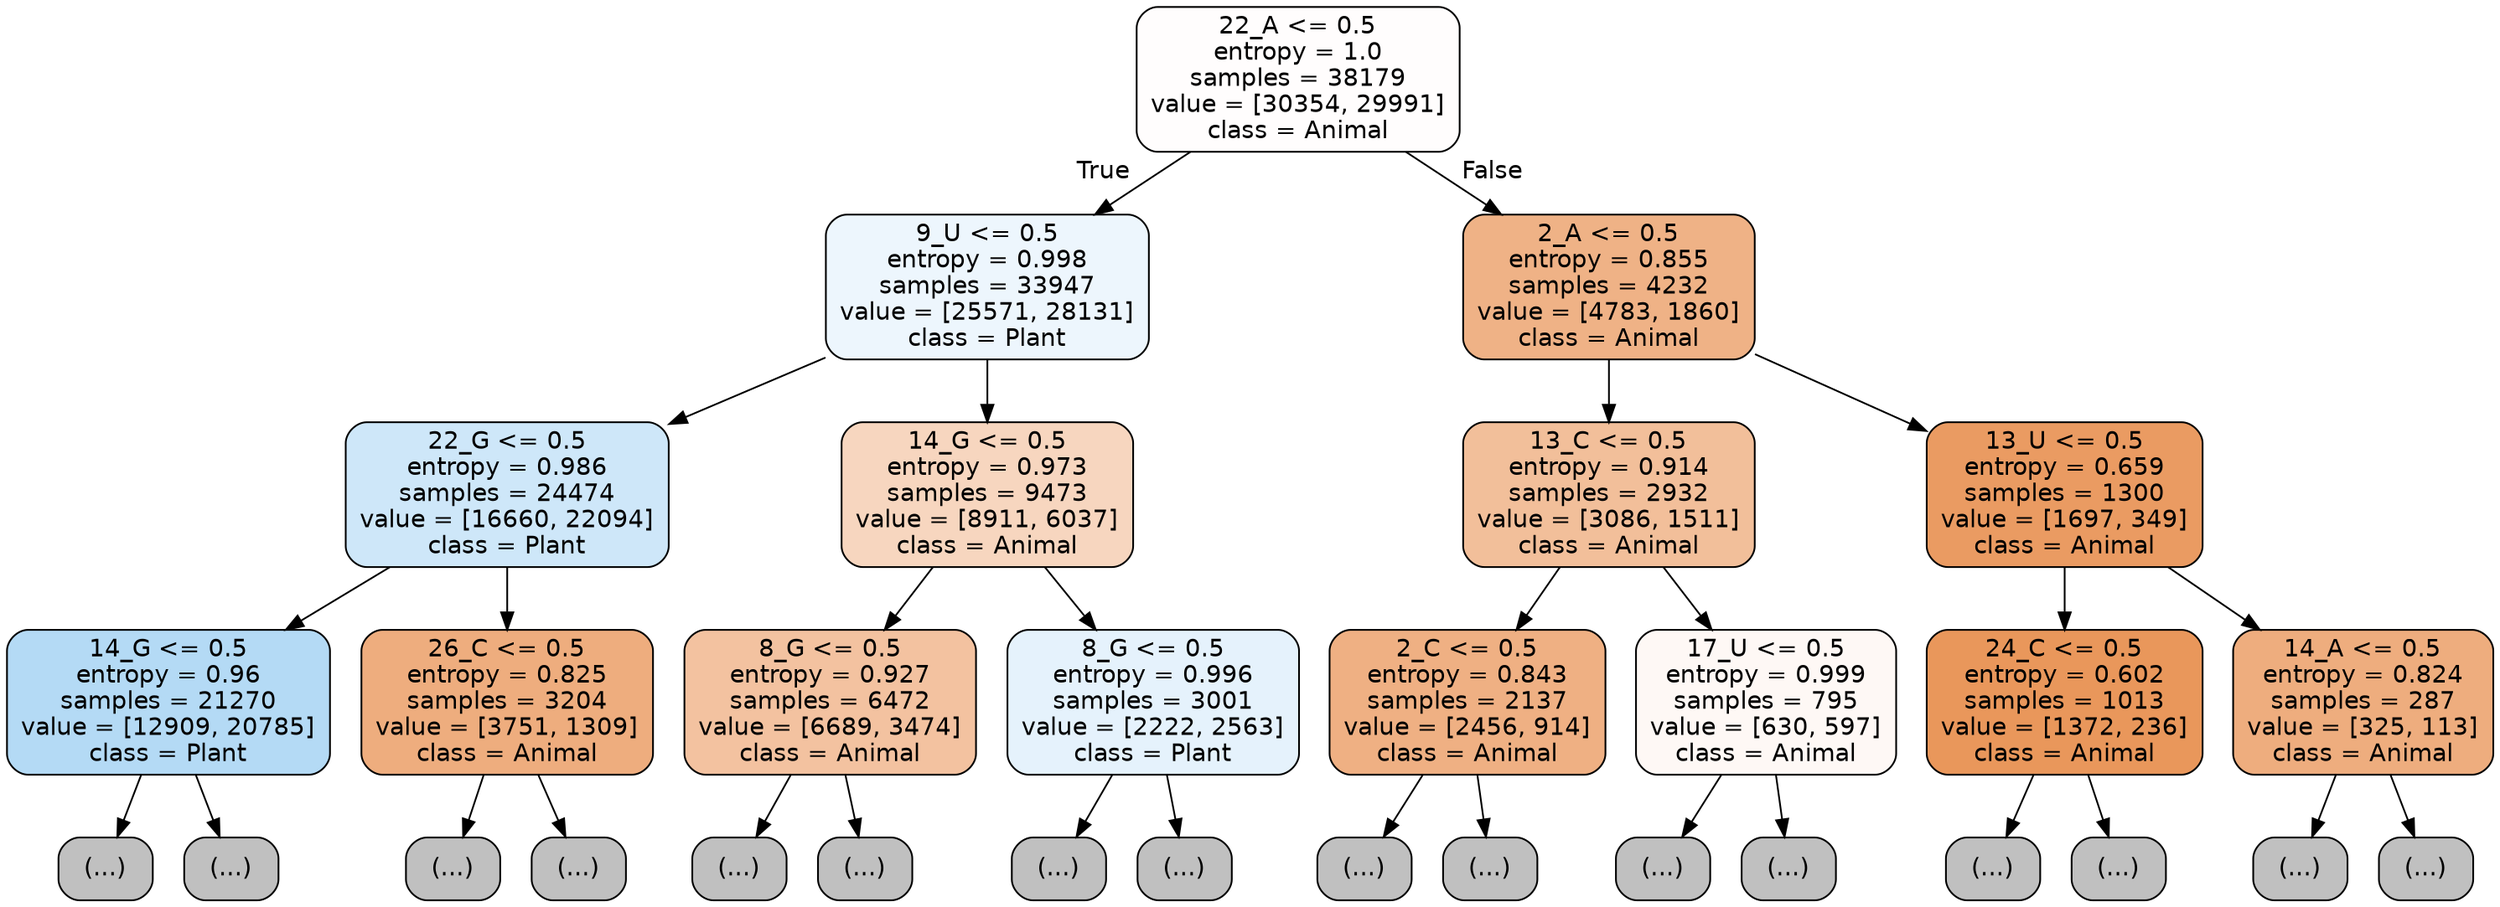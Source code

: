 digraph Tree {
node [shape=box, style="filled, rounded", color="black", fontname="helvetica"] ;
edge [fontname="helvetica"] ;
0 [label="22_A <= 0.5\nentropy = 1.0\nsamples = 38179\nvalue = [30354, 29991]\nclass = Animal", fillcolor="#fffdfd"] ;
1 [label="9_U <= 0.5\nentropy = 0.998\nsamples = 33947\nvalue = [25571, 28131]\nclass = Plant", fillcolor="#edf6fd"] ;
0 -> 1 [labeldistance=2.5, labelangle=45, headlabel="True"] ;
2 [label="22_G <= 0.5\nentropy = 0.986\nsamples = 24474\nvalue = [16660, 22094]\nclass = Plant", fillcolor="#cee7f9"] ;
1 -> 2 ;
3 [label="14_G <= 0.5\nentropy = 0.96\nsamples = 21270\nvalue = [12909, 20785]\nclass = Plant", fillcolor="#b4daf5"] ;
2 -> 3 ;
4 [label="(...)", fillcolor="#C0C0C0"] ;
3 -> 4 ;
6821 [label="(...)", fillcolor="#C0C0C0"] ;
3 -> 6821 ;
9224 [label="26_C <= 0.5\nentropy = 0.825\nsamples = 3204\nvalue = [3751, 1309]\nclass = Animal", fillcolor="#eead7e"] ;
2 -> 9224 ;
9225 [label="(...)", fillcolor="#C0C0C0"] ;
9224 -> 9225 ;
10606 [label="(...)", fillcolor="#C0C0C0"] ;
9224 -> 10606 ;
10623 [label="14_G <= 0.5\nentropy = 0.973\nsamples = 9473\nvalue = [8911, 6037]\nclass = Animal", fillcolor="#f7d6bf"] ;
1 -> 10623 ;
10624 [label="8_G <= 0.5\nentropy = 0.927\nsamples = 6472\nvalue = [6689, 3474]\nclass = Animal", fillcolor="#f3c2a0"] ;
10623 -> 10624 ;
10625 [label="(...)", fillcolor="#C0C0C0"] ;
10624 -> 10625 ;
12988 [label="(...)", fillcolor="#C0C0C0"] ;
10624 -> 12988 ;
13765 [label="8_G <= 0.5\nentropy = 0.996\nsamples = 3001\nvalue = [2222, 2563]\nclass = Plant", fillcolor="#e5f2fc"] ;
10623 -> 13765 ;
13766 [label="(...)", fillcolor="#C0C0C0"] ;
13765 -> 13766 ;
14531 [label="(...)", fillcolor="#C0C0C0"] ;
13765 -> 14531 ;
14792 [label="2_A <= 0.5\nentropy = 0.855\nsamples = 4232\nvalue = [4783, 1860]\nclass = Animal", fillcolor="#efb286"] ;
0 -> 14792 [labeldistance=2.5, labelangle=-45, headlabel="False"] ;
14793 [label="13_C <= 0.5\nentropy = 0.914\nsamples = 2932\nvalue = [3086, 1511]\nclass = Animal", fillcolor="#f2bf9a"] ;
14792 -> 14793 ;
14794 [label="2_C <= 0.5\nentropy = 0.843\nsamples = 2137\nvalue = [2456, 914]\nclass = Animal", fillcolor="#efb083"] ;
14793 -> 14794 ;
14795 [label="(...)", fillcolor="#C0C0C0"] ;
14794 -> 14795 ;
15590 [label="(...)", fillcolor="#C0C0C0"] ;
14794 -> 15590 ;
15901 [label="17_U <= 0.5\nentropy = 0.999\nsamples = 795\nvalue = [630, 597]\nclass = Animal", fillcolor="#fef8f5"] ;
14793 -> 15901 ;
15902 [label="(...)", fillcolor="#C0C0C0"] ;
15901 -> 15902 ;
16129 [label="(...)", fillcolor="#C0C0C0"] ;
15901 -> 16129 ;
16230 [label="13_U <= 0.5\nentropy = 0.659\nsamples = 1300\nvalue = [1697, 349]\nclass = Animal", fillcolor="#ea9b62"] ;
14792 -> 16230 ;
16231 [label="24_C <= 0.5\nentropy = 0.602\nsamples = 1013\nvalue = [1372, 236]\nclass = Animal", fillcolor="#e9975b"] ;
16230 -> 16231 ;
16232 [label="(...)", fillcolor="#C0C0C0"] ;
16231 -> 16232 ;
16547 [label="(...)", fillcolor="#C0C0C0"] ;
16231 -> 16547 ;
16564 [label="14_A <= 0.5\nentropy = 0.824\nsamples = 287\nvalue = [325, 113]\nclass = Animal", fillcolor="#eead7e"] ;
16230 -> 16564 ;
16565 [label="(...)", fillcolor="#C0C0C0"] ;
16564 -> 16565 ;
16690 [label="(...)", fillcolor="#C0C0C0"] ;
16564 -> 16690 ;
}